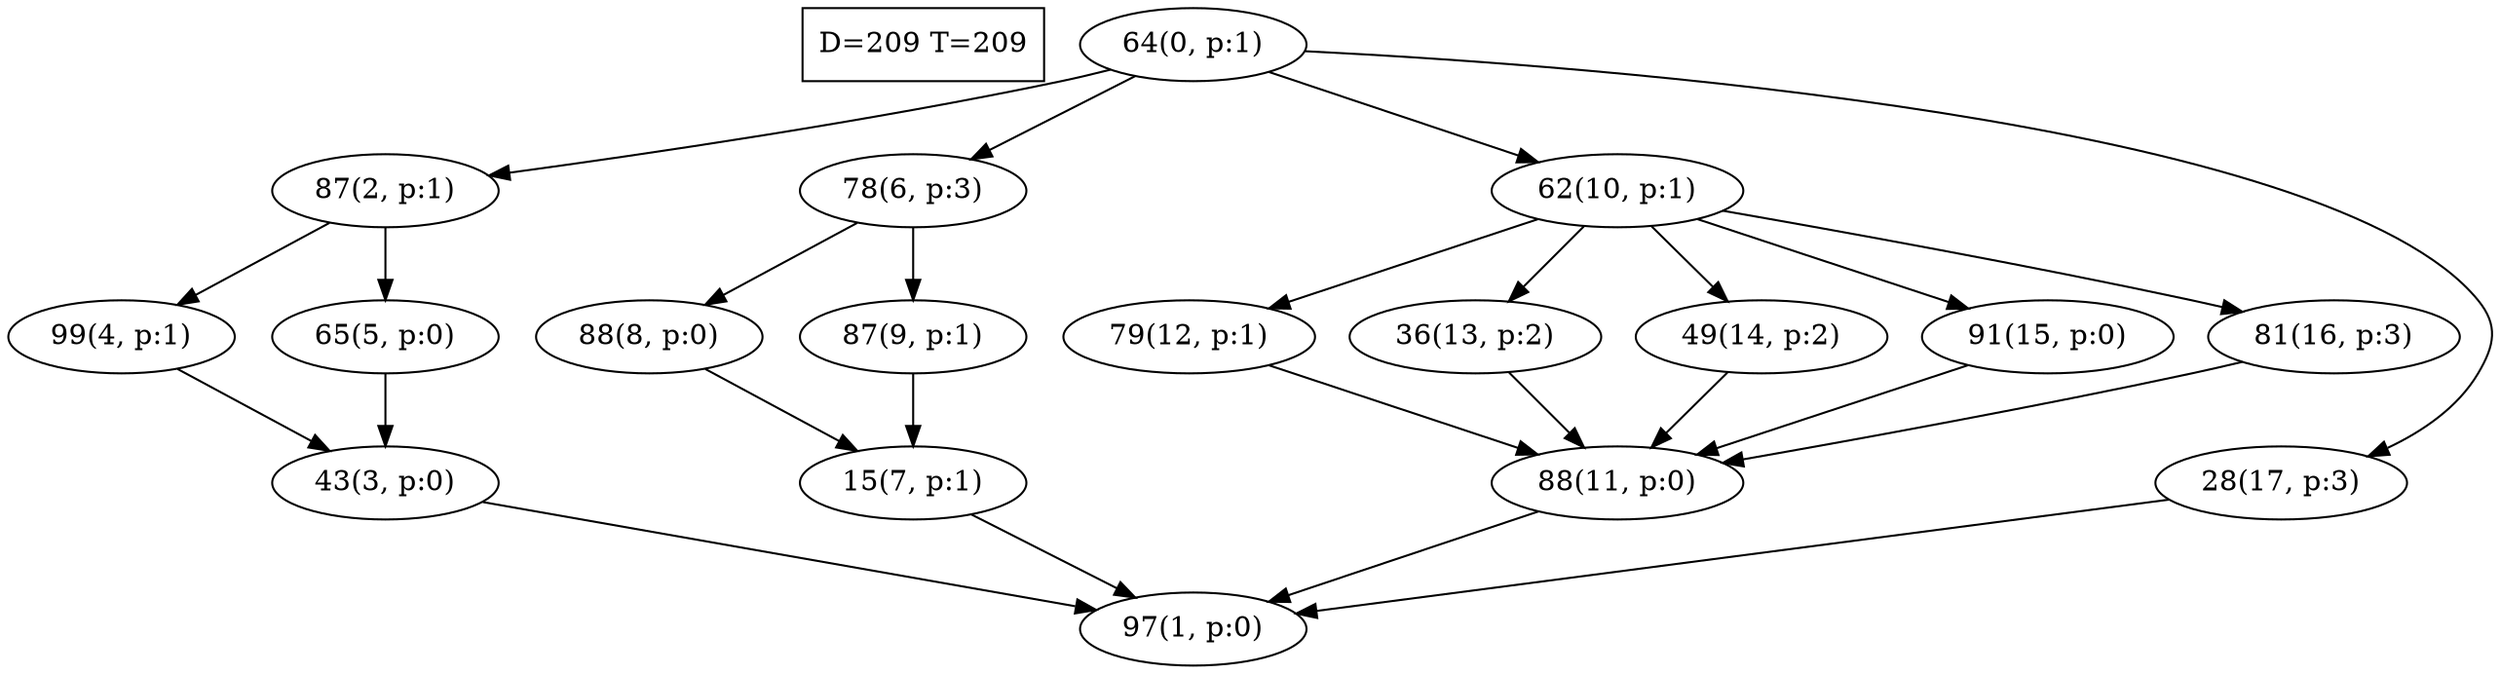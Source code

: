 digraph Task {
i [shape=box, label="D=209 T=209"]; 
0 [label="64(0, p:1)"];
1 [label="97(1, p:0)"];
2 [label="87(2, p:1)"];
3 [label="43(3, p:0)"];
4 [label="99(4, p:1)"];
5 [label="65(5, p:0)"];
6 [label="78(6, p:3)"];
7 [label="15(7, p:1)"];
8 [label="88(8, p:0)"];
9 [label="87(9, p:1)"];
10 [label="62(10, p:1)"];
11 [label="88(11, p:0)"];
12 [label="79(12, p:1)"];
13 [label="36(13, p:2)"];
14 [label="49(14, p:2)"];
15 [label="91(15, p:0)"];
16 [label="81(16, p:3)"];
17 [label="28(17, p:3)"];
0 -> 2;
0 -> 6;
0 -> 10;
0 -> 17;
2 -> 4;
2 -> 5;
3 -> 1;
4 -> 3;
5 -> 3;
6 -> 8;
6 -> 9;
7 -> 1;
8 -> 7;
9 -> 7;
10 -> 12;
10 -> 13;
10 -> 14;
10 -> 15;
10 -> 16;
11 -> 1;
12 -> 11;
13 -> 11;
14 -> 11;
15 -> 11;
16 -> 11;
17 -> 1;
}